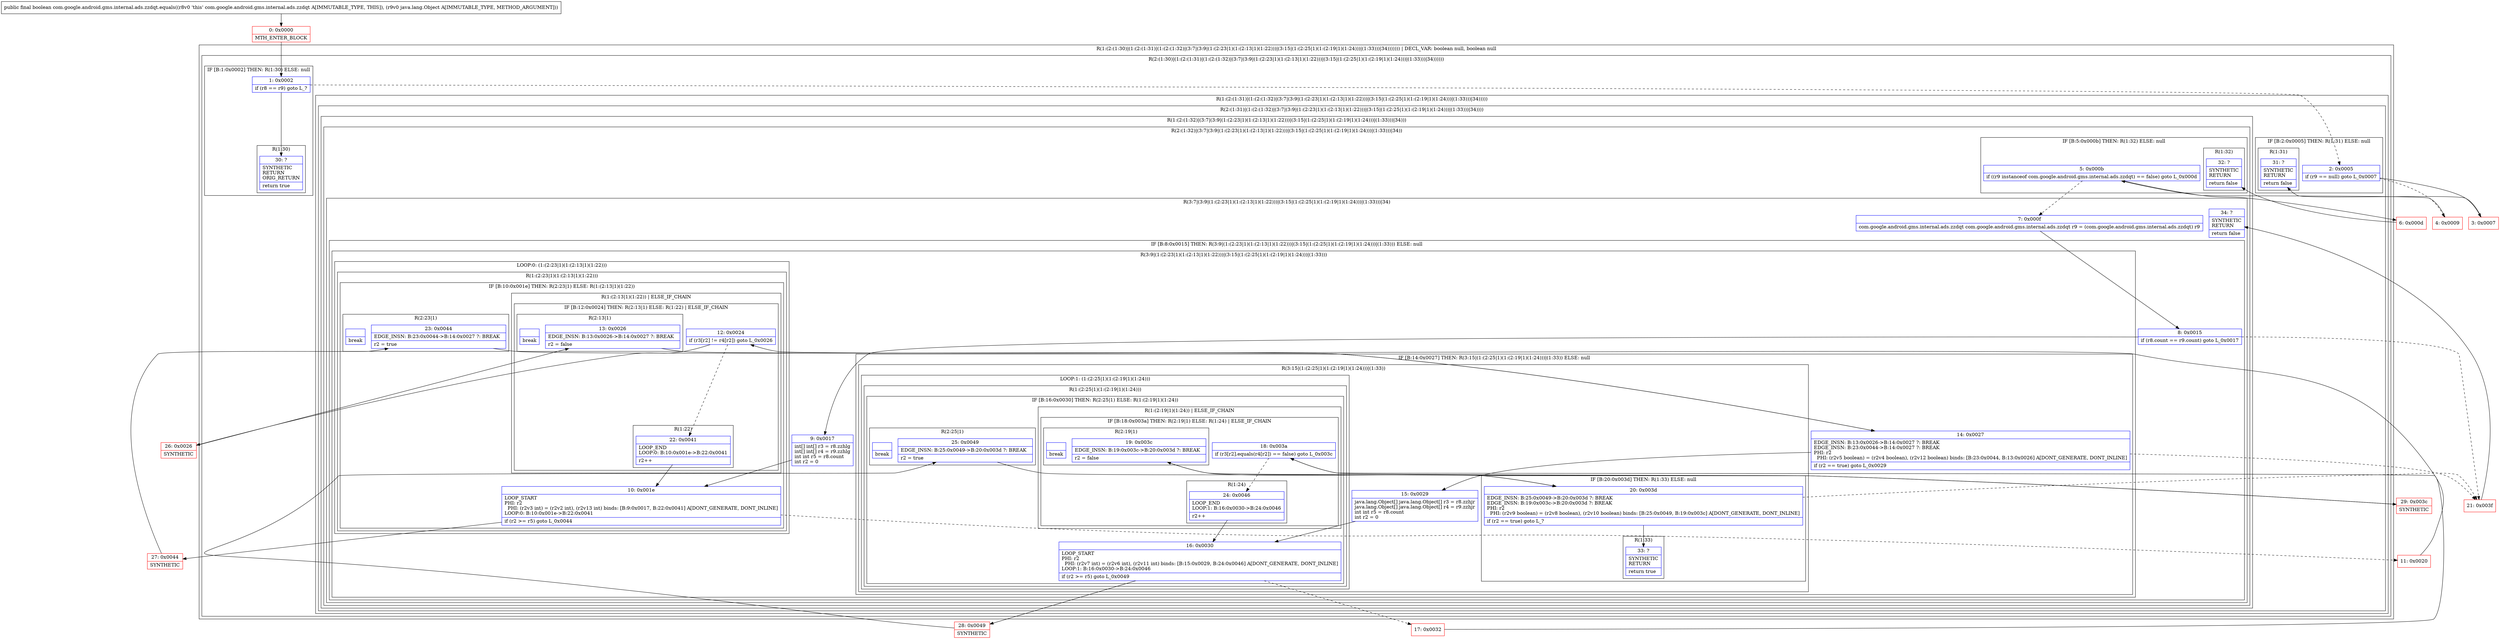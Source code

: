 digraph "CFG forcom.google.android.gms.internal.ads.zzdqt.equals(Ljava\/lang\/Object;)Z" {
subgraph cluster_Region_1834786438 {
label = "R(1:(2:(1:30)|(1:(2:(1:31)|(1:(2:(1:32)|(3:7|(3:9|(1:(2:23|1)(1:(2:13|1)(1:22)))|(3:15|(1:(2:25|1)(1:(2:19|1)(1:24)))|(1:33)))|34))))))) | DECL_VAR: boolean null, boolean null\l";
node [shape=record,color=blue];
subgraph cluster_Region_1642457498 {
label = "R(2:(1:30)|(1:(2:(1:31)|(1:(2:(1:32)|(3:7|(3:9|(1:(2:23|1)(1:(2:13|1)(1:22)))|(3:15|(1:(2:25|1)(1:(2:19|1)(1:24)))|(1:33)))|34))))))";
node [shape=record,color=blue];
subgraph cluster_IfRegion_1365699546 {
label = "IF [B:1:0x0002] THEN: R(1:30) ELSE: null";
node [shape=record,color=blue];
Node_1 [shape=record,label="{1\:\ 0x0002|if (r8 == r9) goto L_?\l}"];
subgraph cluster_Region_1180316335 {
label = "R(1:30)";
node [shape=record,color=blue];
Node_30 [shape=record,label="{30\:\ ?|SYNTHETIC\lRETURN\lORIG_RETURN\l|return true\l}"];
}
}
subgraph cluster_Region_1333472332 {
label = "R(1:(2:(1:31)|(1:(2:(1:32)|(3:7|(3:9|(1:(2:23|1)(1:(2:13|1)(1:22)))|(3:15|(1:(2:25|1)(1:(2:19|1)(1:24)))|(1:33)))|34)))))";
node [shape=record,color=blue];
subgraph cluster_Region_18658560 {
label = "R(2:(1:31)|(1:(2:(1:32)|(3:7|(3:9|(1:(2:23|1)(1:(2:13|1)(1:22)))|(3:15|(1:(2:25|1)(1:(2:19|1)(1:24)))|(1:33)))|34))))";
node [shape=record,color=blue];
subgraph cluster_IfRegion_1732421314 {
label = "IF [B:2:0x0005] THEN: R(1:31) ELSE: null";
node [shape=record,color=blue];
Node_2 [shape=record,label="{2\:\ 0x0005|if (r9 == null) goto L_0x0007\l}"];
subgraph cluster_Region_1889157071 {
label = "R(1:31)";
node [shape=record,color=blue];
Node_31 [shape=record,label="{31\:\ ?|SYNTHETIC\lRETURN\l|return false\l}"];
}
}
subgraph cluster_Region_1712682204 {
label = "R(1:(2:(1:32)|(3:7|(3:9|(1:(2:23|1)(1:(2:13|1)(1:22)))|(3:15|(1:(2:25|1)(1:(2:19|1)(1:24)))|(1:33)))|34)))";
node [shape=record,color=blue];
subgraph cluster_Region_46496171 {
label = "R(2:(1:32)|(3:7|(3:9|(1:(2:23|1)(1:(2:13|1)(1:22)))|(3:15|(1:(2:25|1)(1:(2:19|1)(1:24)))|(1:33)))|34))";
node [shape=record,color=blue];
subgraph cluster_IfRegion_1883487111 {
label = "IF [B:5:0x000b] THEN: R(1:32) ELSE: null";
node [shape=record,color=blue];
Node_5 [shape=record,label="{5\:\ 0x000b|if ((r9 instanceof com.google.android.gms.internal.ads.zzdqt) == false) goto L_0x000d\l}"];
subgraph cluster_Region_1359382023 {
label = "R(1:32)";
node [shape=record,color=blue];
Node_32 [shape=record,label="{32\:\ ?|SYNTHETIC\lRETURN\l|return false\l}"];
}
}
subgraph cluster_Region_303044115 {
label = "R(3:7|(3:9|(1:(2:23|1)(1:(2:13|1)(1:22)))|(3:15|(1:(2:25|1)(1:(2:19|1)(1:24)))|(1:33)))|34)";
node [shape=record,color=blue];
Node_7 [shape=record,label="{7\:\ 0x000f|com.google.android.gms.internal.ads.zzdqt com.google.android.gms.internal.ads.zzdqt r9 = (com.google.android.gms.internal.ads.zzdqt) r9\l}"];
subgraph cluster_IfRegion_185847025 {
label = "IF [B:8:0x0015] THEN: R(3:9|(1:(2:23|1)(1:(2:13|1)(1:22)))|(3:15|(1:(2:25|1)(1:(2:19|1)(1:24)))|(1:33))) ELSE: null";
node [shape=record,color=blue];
Node_8 [shape=record,label="{8\:\ 0x0015|if (r8.count == r9.count) goto L_0x0017\l}"];
subgraph cluster_Region_1700788737 {
label = "R(3:9|(1:(2:23|1)(1:(2:13|1)(1:22)))|(3:15|(1:(2:25|1)(1:(2:19|1)(1:24)))|(1:33)))";
node [shape=record,color=blue];
Node_9 [shape=record,label="{9\:\ 0x0017|int[] int[] r3 = r8.zzhlg\lint[] int[] r4 = r9.zzhlg\lint int r5 = r8.count\lint r2 = 0\l}"];
subgraph cluster_LoopRegion_477674351 {
label = "LOOP:0: (1:(2:23|1)(1:(2:13|1)(1:22)))";
node [shape=record,color=blue];
subgraph cluster_Region_895062378 {
label = "R(1:(2:23|1)(1:(2:13|1)(1:22)))";
node [shape=record,color=blue];
subgraph cluster_IfRegion_1244667004 {
label = "IF [B:10:0x001e] THEN: R(2:23|1) ELSE: R(1:(2:13|1)(1:22))";
node [shape=record,color=blue];
Node_10 [shape=record,label="{10\:\ 0x001e|LOOP_START\lPHI: r2 \l  PHI: (r2v3 int) = (r2v2 int), (r2v13 int) binds: [B:9:0x0017, B:22:0x0041] A[DONT_GENERATE, DONT_INLINE]\lLOOP:0: B:10:0x001e\-\>B:22:0x0041\l|if (r2 \>= r5) goto L_0x0044\l}"];
subgraph cluster_Region_85164367 {
label = "R(2:23|1)";
node [shape=record,color=blue];
Node_23 [shape=record,label="{23\:\ 0x0044|EDGE_INSN: B:23:0x0044\-\>B:14:0x0027 ?: BREAK  \l|r2 = true\l}"];
Node_InsnContainer_1479248837 [shape=record,label="{|break\l}"];
}
subgraph cluster_Region_1039669369 {
label = "R(1:(2:13|1)(1:22)) | ELSE_IF_CHAIN\l";
node [shape=record,color=blue];
subgraph cluster_IfRegion_1607542579 {
label = "IF [B:12:0x0024] THEN: R(2:13|1) ELSE: R(1:22) | ELSE_IF_CHAIN\l";
node [shape=record,color=blue];
Node_12 [shape=record,label="{12\:\ 0x0024|if (r3[r2] != r4[r2]) goto L_0x0026\l}"];
subgraph cluster_Region_1395512929 {
label = "R(2:13|1)";
node [shape=record,color=blue];
Node_13 [shape=record,label="{13\:\ 0x0026|EDGE_INSN: B:13:0x0026\-\>B:14:0x0027 ?: BREAK  \l|r2 = false\l}"];
Node_InsnContainer_1686273898 [shape=record,label="{|break\l}"];
}
subgraph cluster_Region_1353021641 {
label = "R(1:22)";
node [shape=record,color=blue];
Node_22 [shape=record,label="{22\:\ 0x0041|LOOP_END\lLOOP:0: B:10:0x001e\-\>B:22:0x0041\l|r2++\l}"];
}
}
}
}
}
}
subgraph cluster_IfRegion_497643601 {
label = "IF [B:14:0x0027] THEN: R(3:15|(1:(2:25|1)(1:(2:19|1)(1:24)))|(1:33)) ELSE: null";
node [shape=record,color=blue];
Node_14 [shape=record,label="{14\:\ 0x0027|EDGE_INSN: B:13:0x0026\-\>B:14:0x0027 ?: BREAK  \lEDGE_INSN: B:23:0x0044\-\>B:14:0x0027 ?: BREAK  \lPHI: r2 \l  PHI: (r2v5 boolean) = (r2v4 boolean), (r2v12 boolean) binds: [B:23:0x0044, B:13:0x0026] A[DONT_GENERATE, DONT_INLINE]\l|if (r2 == true) goto L_0x0029\l}"];
subgraph cluster_Region_1306726418 {
label = "R(3:15|(1:(2:25|1)(1:(2:19|1)(1:24)))|(1:33))";
node [shape=record,color=blue];
Node_15 [shape=record,label="{15\:\ 0x0029|java.lang.Object[] java.lang.Object[] r3 = r8.zzhjr\ljava.lang.Object[] java.lang.Object[] r4 = r9.zzhjr\lint int r5 = r8.count\lint r2 = 0\l}"];
subgraph cluster_LoopRegion_425239938 {
label = "LOOP:1: (1:(2:25|1)(1:(2:19|1)(1:24)))";
node [shape=record,color=blue];
subgraph cluster_Region_1688100096 {
label = "R(1:(2:25|1)(1:(2:19|1)(1:24)))";
node [shape=record,color=blue];
subgraph cluster_IfRegion_1647092555 {
label = "IF [B:16:0x0030] THEN: R(2:25|1) ELSE: R(1:(2:19|1)(1:24))";
node [shape=record,color=blue];
Node_16 [shape=record,label="{16\:\ 0x0030|LOOP_START\lPHI: r2 \l  PHI: (r2v7 int) = (r2v6 int), (r2v11 int) binds: [B:15:0x0029, B:24:0x0046] A[DONT_GENERATE, DONT_INLINE]\lLOOP:1: B:16:0x0030\-\>B:24:0x0046\l|if (r2 \>= r5) goto L_0x0049\l}"];
subgraph cluster_Region_1183780978 {
label = "R(2:25|1)";
node [shape=record,color=blue];
Node_25 [shape=record,label="{25\:\ 0x0049|EDGE_INSN: B:25:0x0049\-\>B:20:0x003d ?: BREAK  \l|r2 = true\l}"];
Node_InsnContainer_319817686 [shape=record,label="{|break\l}"];
}
subgraph cluster_Region_1164822045 {
label = "R(1:(2:19|1)(1:24)) | ELSE_IF_CHAIN\l";
node [shape=record,color=blue];
subgraph cluster_IfRegion_431285124 {
label = "IF [B:18:0x003a] THEN: R(2:19|1) ELSE: R(1:24) | ELSE_IF_CHAIN\l";
node [shape=record,color=blue];
Node_18 [shape=record,label="{18\:\ 0x003a|if (r3[r2].equals(r4[r2]) == false) goto L_0x003c\l}"];
subgraph cluster_Region_2014933988 {
label = "R(2:19|1)";
node [shape=record,color=blue];
Node_19 [shape=record,label="{19\:\ 0x003c|EDGE_INSN: B:19:0x003c\-\>B:20:0x003d ?: BREAK  \l|r2 = false\l}"];
Node_InsnContainer_423960455 [shape=record,label="{|break\l}"];
}
subgraph cluster_Region_2074890168 {
label = "R(1:24)";
node [shape=record,color=blue];
Node_24 [shape=record,label="{24\:\ 0x0046|LOOP_END\lLOOP:1: B:16:0x0030\-\>B:24:0x0046\l|r2++\l}"];
}
}
}
}
}
}
subgraph cluster_IfRegion_262481906 {
label = "IF [B:20:0x003d] THEN: R(1:33) ELSE: null";
node [shape=record,color=blue];
Node_20 [shape=record,label="{20\:\ 0x003d|EDGE_INSN: B:25:0x0049\-\>B:20:0x003d ?: BREAK  \lEDGE_INSN: B:19:0x003c\-\>B:20:0x003d ?: BREAK  \lPHI: r2 \l  PHI: (r2v9 boolean) = (r2v8 boolean), (r2v10 boolean) binds: [B:25:0x0049, B:19:0x003c] A[DONT_GENERATE, DONT_INLINE]\l|if (r2 == true) goto L_?\l}"];
subgraph cluster_Region_479772519 {
label = "R(1:33)";
node [shape=record,color=blue];
Node_33 [shape=record,label="{33\:\ ?|SYNTHETIC\lRETURN\l|return true\l}"];
}
}
}
}
}
}
Node_34 [shape=record,label="{34\:\ ?|SYNTHETIC\lRETURN\l|return false\l}"];
}
}
}
}
}
}
}
Node_0 [shape=record,color=red,label="{0\:\ 0x0000|MTH_ENTER_BLOCK\l}"];
Node_3 [shape=record,color=red,label="{3\:\ 0x0007}"];
Node_4 [shape=record,color=red,label="{4\:\ 0x0009}"];
Node_6 [shape=record,color=red,label="{6\:\ 0x000d}"];
Node_11 [shape=record,color=red,label="{11\:\ 0x0020}"];
Node_17 [shape=record,color=red,label="{17\:\ 0x0032}"];
Node_21 [shape=record,color=red,label="{21\:\ 0x003f}"];
Node_26 [shape=record,color=red,label="{26\:\ 0x0026|SYNTHETIC\l}"];
Node_27 [shape=record,color=red,label="{27\:\ 0x0044|SYNTHETIC\l}"];
Node_28 [shape=record,color=red,label="{28\:\ 0x0049|SYNTHETIC\l}"];
Node_29 [shape=record,color=red,label="{29\:\ 0x003c|SYNTHETIC\l}"];
MethodNode[shape=record,label="{public final boolean com.google.android.gms.internal.ads.zzdqt.equals((r8v0 'this' com.google.android.gms.internal.ads.zzdqt A[IMMUTABLE_TYPE, THIS]), (r9v0 java.lang.Object A[IMMUTABLE_TYPE, METHOD_ARGUMENT])) }"];
MethodNode -> Node_0;
Node_1 -> Node_2[style=dashed];
Node_1 -> Node_30;
Node_2 -> Node_3;
Node_2 -> Node_4[style=dashed];
Node_5 -> Node_6;
Node_5 -> Node_7[style=dashed];
Node_7 -> Node_8;
Node_8 -> Node_9;
Node_8 -> Node_21[style=dashed];
Node_9 -> Node_10;
Node_10 -> Node_11[style=dashed];
Node_10 -> Node_27;
Node_23 -> Node_14;
Node_12 -> Node_22[style=dashed];
Node_12 -> Node_26;
Node_13 -> Node_14;
Node_22 -> Node_10;
Node_14 -> Node_15;
Node_14 -> Node_21[style=dashed];
Node_15 -> Node_16;
Node_16 -> Node_17[style=dashed];
Node_16 -> Node_28;
Node_25 -> Node_20;
Node_18 -> Node_24[style=dashed];
Node_18 -> Node_29;
Node_19 -> Node_20;
Node_24 -> Node_16;
Node_20 -> Node_21[style=dashed];
Node_20 -> Node_33;
Node_0 -> Node_1;
Node_3 -> Node_31;
Node_4 -> Node_5;
Node_6 -> Node_32;
Node_11 -> Node_12;
Node_17 -> Node_18;
Node_21 -> Node_34;
Node_26 -> Node_13;
Node_27 -> Node_23;
Node_28 -> Node_25;
Node_29 -> Node_19;
}

